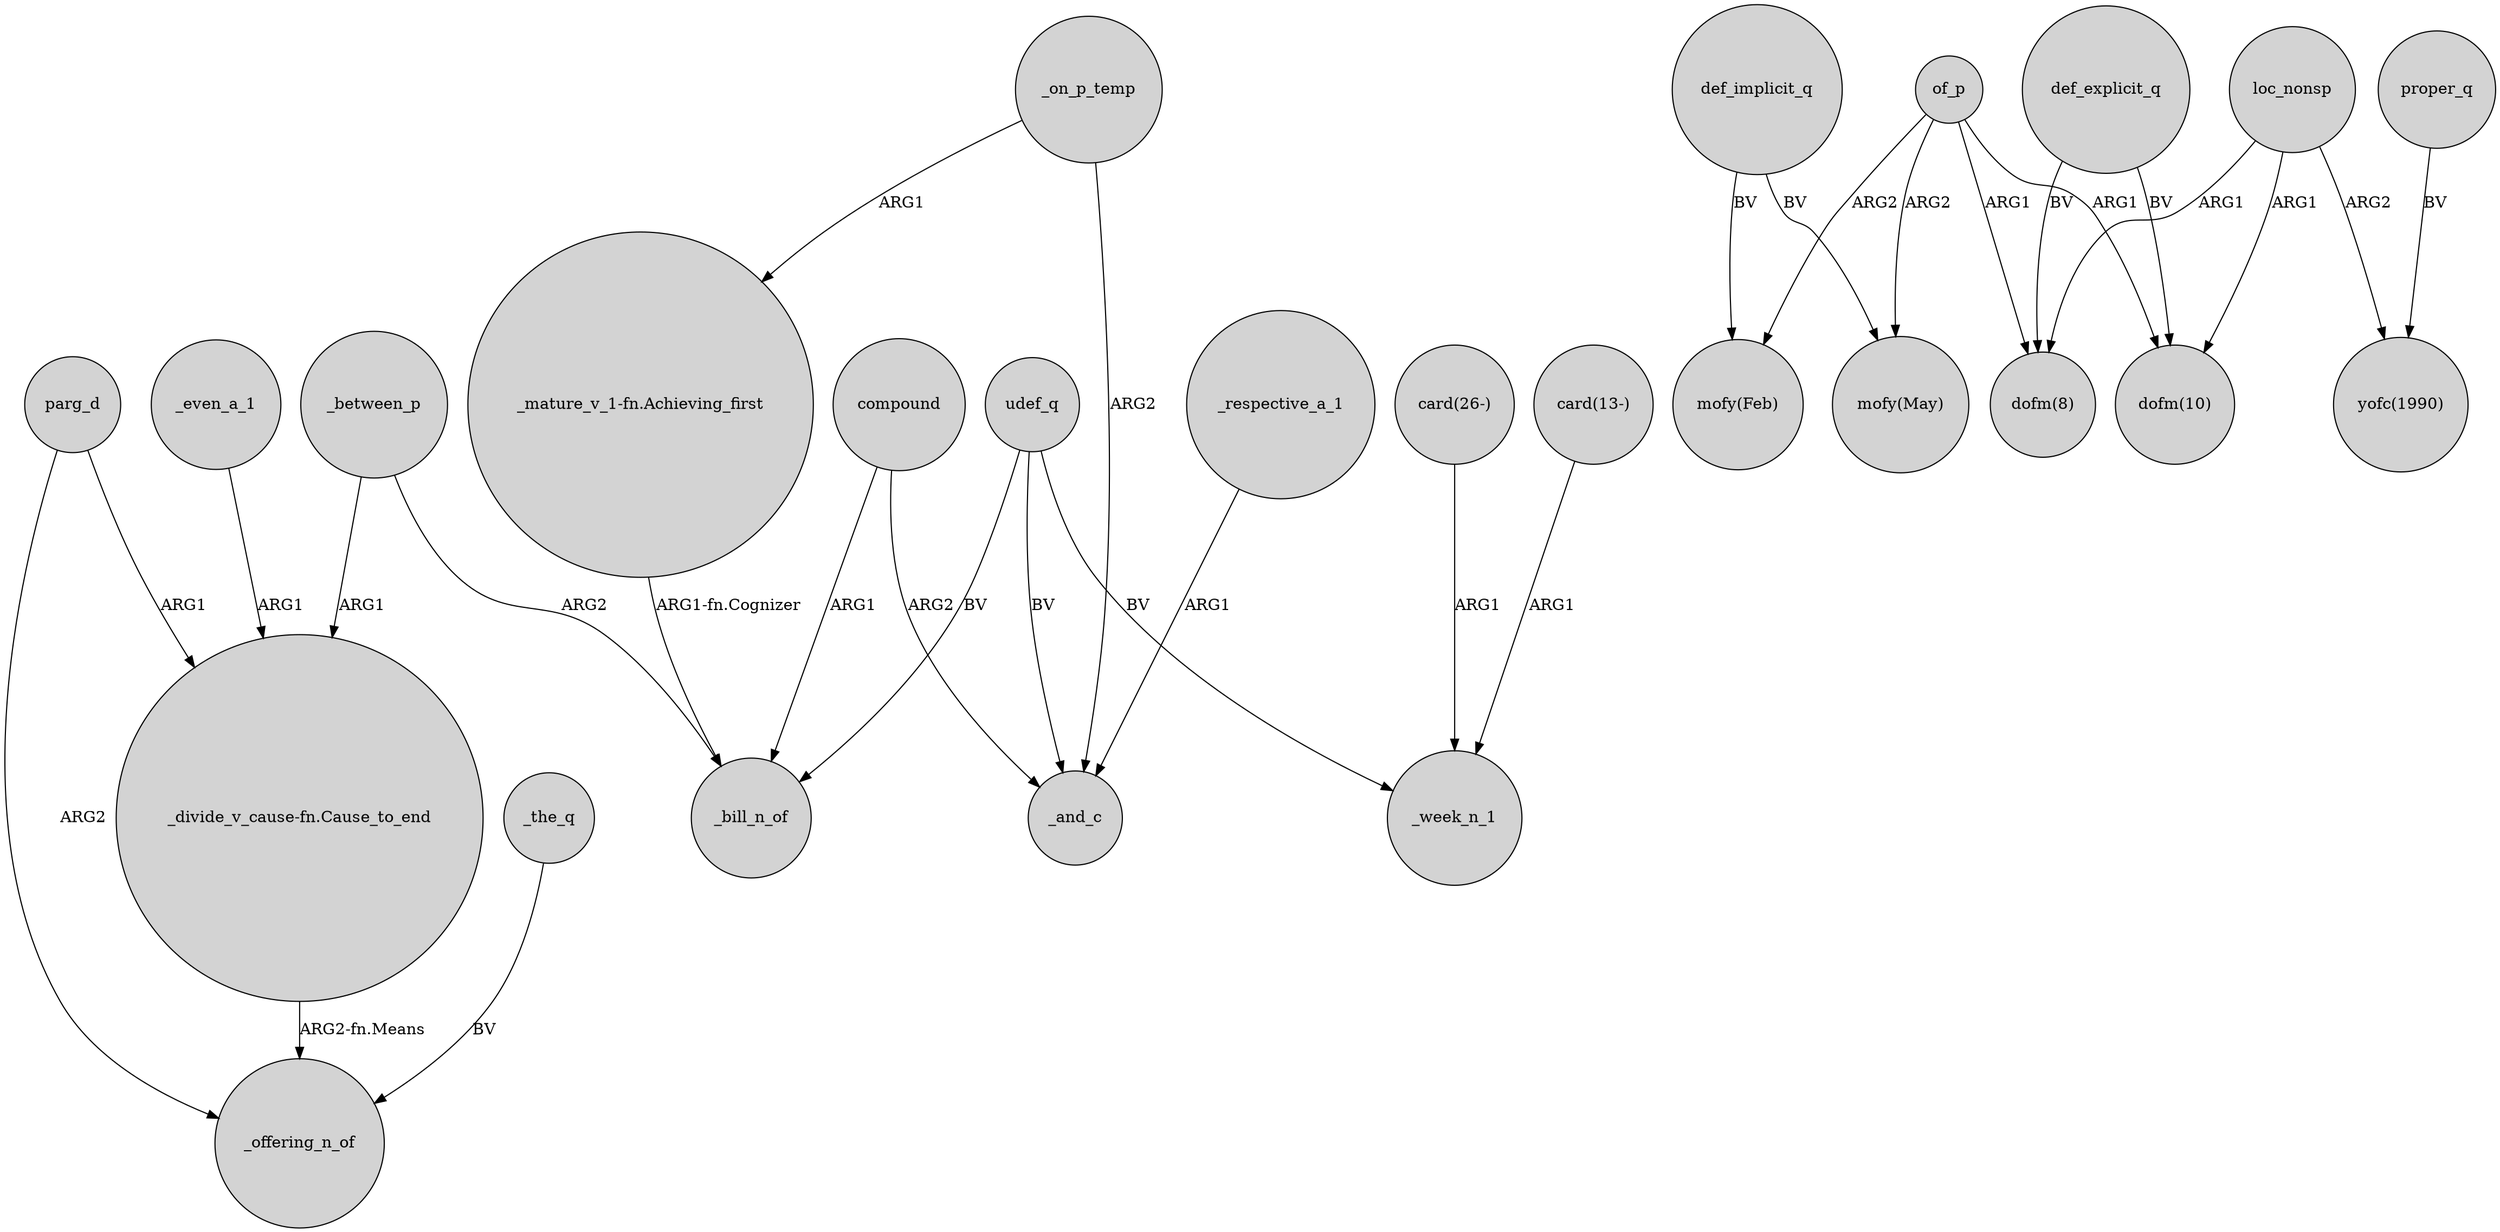 digraph {
	node [shape=circle style=filled]
	_between_p -> "_divide_v_cause-fn.Cause_to_end" [label=ARG1]
	_on_p_temp -> "_mature_v_1-fn.Achieving_first" [label=ARG1]
	def_implicit_q -> "mofy(May)" [label=BV]
	of_p -> "mofy(Feb)" [label=ARG2]
	udef_q -> _bill_n_of [label=BV]
	_even_a_1 -> "_divide_v_cause-fn.Cause_to_end" [label=ARG1]
	"_mature_v_1-fn.Achieving_first" -> _bill_n_of [label="ARG1-fn.Cognizer"]
	_on_p_temp -> _and_c [label=ARG2]
	_between_p -> _bill_n_of [label=ARG2]
	udef_q -> _and_c [label=BV]
	def_implicit_q -> "mofy(Feb)" [label=BV]
	loc_nonsp -> "dofm(8)" [label=ARG1]
	compound -> _and_c [label=ARG2]
	"_divide_v_cause-fn.Cause_to_end" -> _offering_n_of [label="ARG2-fn.Means"]
	udef_q -> _week_n_1 [label=BV]
	parg_d -> "_divide_v_cause-fn.Cause_to_end" [label=ARG1]
	of_p -> "mofy(May)" [label=ARG2]
	def_explicit_q -> "dofm(8)" [label=BV]
	_the_q -> _offering_n_of [label=BV]
	of_p -> "dofm(8)" [label=ARG1]
	"card(26-)" -> _week_n_1 [label=ARG1]
	proper_q -> "yofc(1990)" [label=BV]
	"card(13-)" -> _week_n_1 [label=ARG1]
	of_p -> "dofm(10)" [label=ARG1]
	parg_d -> _offering_n_of [label=ARG2]
	compound -> _bill_n_of [label=ARG1]
	loc_nonsp -> "dofm(10)" [label=ARG1]
	def_explicit_q -> "dofm(10)" [label=BV]
	loc_nonsp -> "yofc(1990)" [label=ARG2]
	_respective_a_1 -> _and_c [label=ARG1]
}
